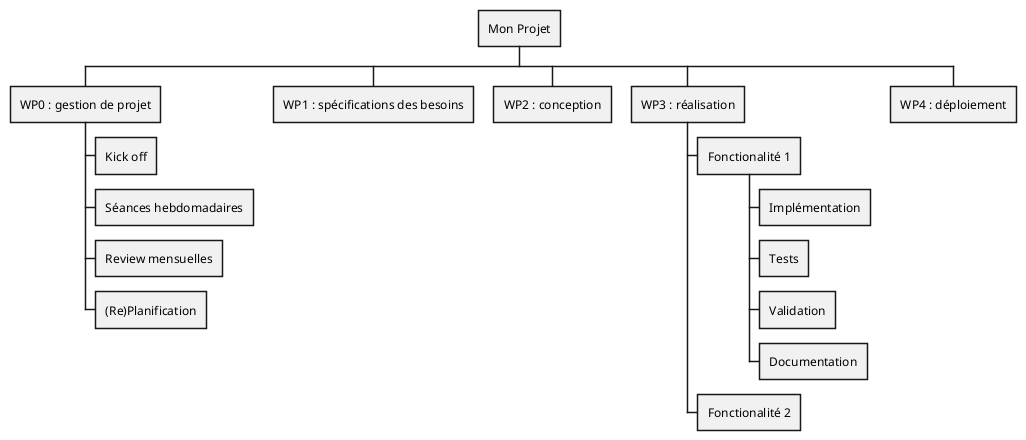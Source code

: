 @startwbs WBS_Exemple
* Mon Projet
** WP0 : gestion de projet
*** Kick off
*** Séances hebdomadaires
*** Review mensuelles
*** (Re)Planification
** WP1 : spécifications des besoins
** WP2 : conception
** WP3 : réalisation
*** Fonctionalité 1
**** Implémentation
**** Tests
**** Validation
**** Documentation
*** Fonctionalité 2
** WP4 : déploiement
@endwbs